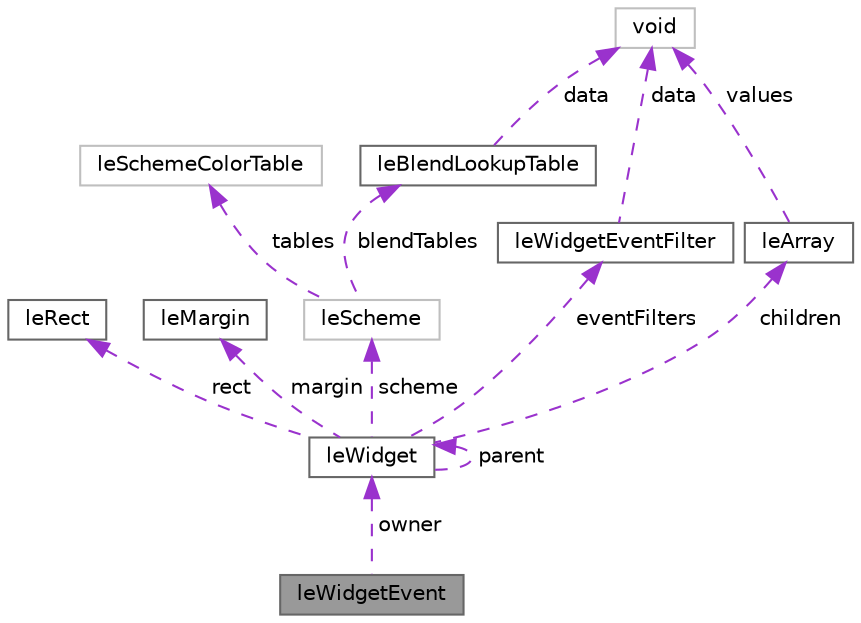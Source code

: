 digraph "leWidgetEvent"
{
 // INTERACTIVE_SVG=YES
 // LATEX_PDF_SIZE
  bgcolor="transparent";
  edge [fontname=Helvetica,fontsize=10,labelfontname=Helvetica,labelfontsize=10];
  node [fontname=Helvetica,fontsize=10,shape=box,height=0.2,width=0.4];
  Node1 [label="leWidgetEvent",height=0.2,width=0.4,color="gray40", fillcolor="grey60", style="filled", fontcolor="black",tooltip="Used to define widget event."];
  Node2 -> Node1 [dir="back",color="darkorchid3",style="dashed",label=" owner" ];
  Node2 [label="leWidget",height=0.2,width=0.4,color="gray40", fillcolor="white", style="filled",URL="$structleWidget.html",tooltip="Used to define a widget."];
  Node3 -> Node2 [dir="back",color="darkorchid3",style="dashed",label=" rect" ];
  Node3 [label="leRect",height=0.2,width=0.4,color="gray40", fillcolor="white", style="filled",URL="$structleRect.html",tooltip="This struct represents a rectangle."];
  Node4 -> Node2 [dir="back",color="darkorchid3",style="dashed",label=" margin" ];
  Node4 [label="leMargin",height=0.2,width=0.4,color="gray40", fillcolor="white", style="filled",URL="$structleMargin.html",tooltip="This struct represents the four margin settings for objects."];
  Node5 -> Node2 [dir="back",color="darkorchid3",style="dashed",label=" scheme" ];
  Node5 [label="leScheme",height=0.2,width=0.4,color="grey75", fillcolor="white", style="filled",URL="$structleScheme.html",tooltip=" "];
  Node6 -> Node5 [dir="back",color="darkorchid3",style="dashed",label=" tables" ];
  Node6 [label="leSchemeColorTable",height=0.2,width=0.4,color="grey75", fillcolor="white", style="filled",URL="$unionleSchemeColorTable.html",tooltip=" "];
  Node7 -> Node5 [dir="back",color="darkorchid3",style="dashed",label=" blendTables" ];
  Node7 [label="leBlendLookupTable",height=0.2,width=0.4,color="gray40", fillcolor="white", style="filled",URL="$structleBlendLookupTable.html",tooltip="This struct represents a blend color lookup table."];
  Node8 -> Node7 [dir="back",color="darkorchid3",style="dashed",label=" data" ];
  Node8 [label="void",height=0.2,width=0.4,color="grey75", fillcolor="white", style="filled",tooltip=" "];
  Node9 -> Node2 [dir="back",color="darkorchid3",style="dashed",label=" eventFilters" ];
  Node9 [label="leWidgetEventFilter",height=0.2,width=0.4,color="gray40", fillcolor="white", style="filled",URL="$structleWidgetEventFilter.html",tooltip="Used to define widget touch event filter."];
  Node8 -> Node9 [dir="back",color="darkorchid3",style="dashed",label=" data" ];
  Node2 -> Node2 [dir="back",color="darkorchid3",style="dashed",label=" parent" ];
  Node10 -> Node2 [dir="back",color="darkorchid3",style="dashed",label=" children" ];
  Node10 [label="leArray",height=0.2,width=0.4,color="gray40", fillcolor="white", style="filled",URL="$structleArray.html",tooltip="This struct represents a array."];
  Node8 -> Node10 [dir="back",color="darkorchid3",style="dashed",label=" values" ];
}

